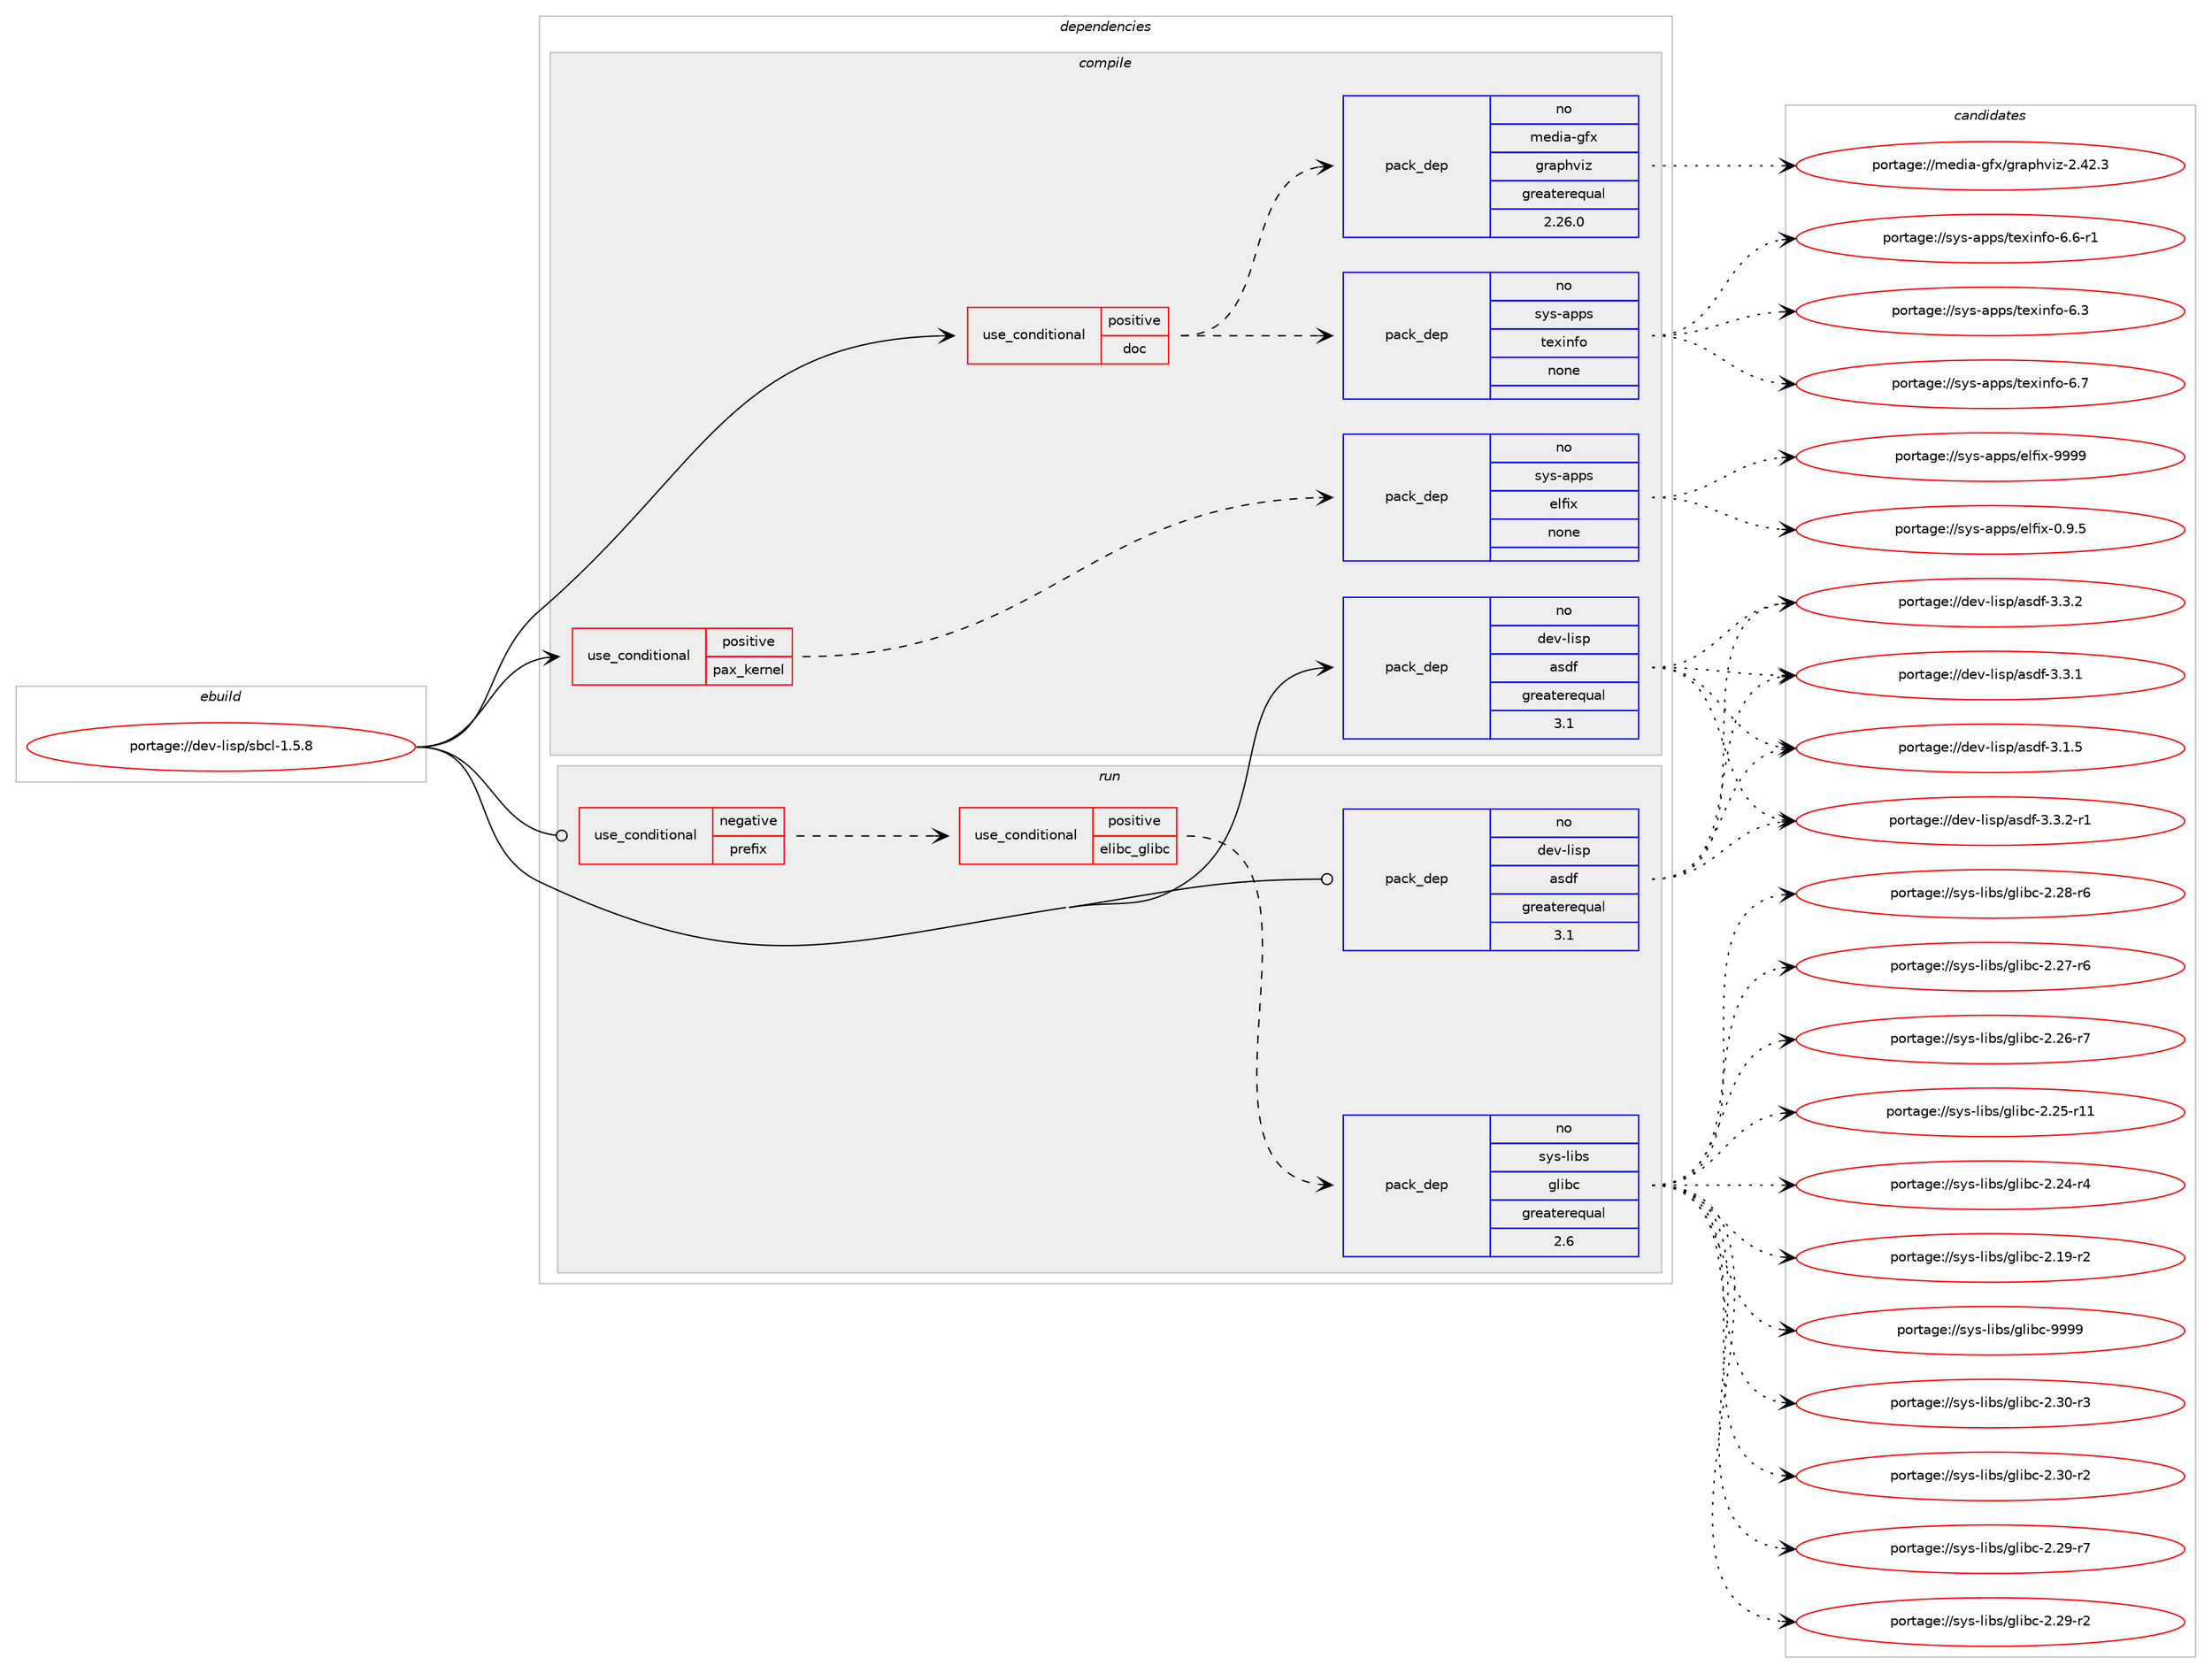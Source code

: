 digraph prolog {

# *************
# Graph options
# *************

newrank=true;
concentrate=true;
compound=true;
graph [rankdir=LR,fontname=Helvetica,fontsize=10,ranksep=1.5];#, ranksep=2.5, nodesep=0.2];
edge  [arrowhead=vee];
node  [fontname=Helvetica,fontsize=10];

# **********
# The ebuild
# **********

subgraph cluster_leftcol {
color=gray;
label=<<i>ebuild</i>>;
id [label="portage://dev-lisp/sbcl-1.5.8", color=red, width=4, href="../dev-lisp/sbcl-1.5.8.svg"];
}

# ****************
# The dependencies
# ****************

subgraph cluster_midcol {
color=gray;
label=<<i>dependencies</i>>;
subgraph cluster_compile {
fillcolor="#eeeeee";
style=filled;
label=<<i>compile</i>>;
subgraph cond123190 {
dependency505563 [label=<<TABLE BORDER="0" CELLBORDER="1" CELLSPACING="0" CELLPADDING="4"><TR><TD ROWSPAN="3" CELLPADDING="10">use_conditional</TD></TR><TR><TD>positive</TD></TR><TR><TD>doc</TD></TR></TABLE>>, shape=none, color=red];
subgraph pack377234 {
dependency505564 [label=<<TABLE BORDER="0" CELLBORDER="1" CELLSPACING="0" CELLPADDING="4" WIDTH="220"><TR><TD ROWSPAN="6" CELLPADDING="30">pack_dep</TD></TR><TR><TD WIDTH="110">no</TD></TR><TR><TD>sys-apps</TD></TR><TR><TD>texinfo</TD></TR><TR><TD>none</TD></TR><TR><TD></TD></TR></TABLE>>, shape=none, color=blue];
}
dependency505563:e -> dependency505564:w [weight=20,style="dashed",arrowhead="vee"];
subgraph pack377235 {
dependency505565 [label=<<TABLE BORDER="0" CELLBORDER="1" CELLSPACING="0" CELLPADDING="4" WIDTH="220"><TR><TD ROWSPAN="6" CELLPADDING="30">pack_dep</TD></TR><TR><TD WIDTH="110">no</TD></TR><TR><TD>media-gfx</TD></TR><TR><TD>graphviz</TD></TR><TR><TD>greaterequal</TD></TR><TR><TD>2.26.0</TD></TR></TABLE>>, shape=none, color=blue];
}
dependency505563:e -> dependency505565:w [weight=20,style="dashed",arrowhead="vee"];
}
id:e -> dependency505563:w [weight=20,style="solid",arrowhead="vee"];
subgraph cond123191 {
dependency505566 [label=<<TABLE BORDER="0" CELLBORDER="1" CELLSPACING="0" CELLPADDING="4"><TR><TD ROWSPAN="3" CELLPADDING="10">use_conditional</TD></TR><TR><TD>positive</TD></TR><TR><TD>pax_kernel</TD></TR></TABLE>>, shape=none, color=red];
subgraph pack377236 {
dependency505567 [label=<<TABLE BORDER="0" CELLBORDER="1" CELLSPACING="0" CELLPADDING="4" WIDTH="220"><TR><TD ROWSPAN="6" CELLPADDING="30">pack_dep</TD></TR><TR><TD WIDTH="110">no</TD></TR><TR><TD>sys-apps</TD></TR><TR><TD>elfix</TD></TR><TR><TD>none</TD></TR><TR><TD></TD></TR></TABLE>>, shape=none, color=blue];
}
dependency505566:e -> dependency505567:w [weight=20,style="dashed",arrowhead="vee"];
}
id:e -> dependency505566:w [weight=20,style="solid",arrowhead="vee"];
subgraph pack377237 {
dependency505568 [label=<<TABLE BORDER="0" CELLBORDER="1" CELLSPACING="0" CELLPADDING="4" WIDTH="220"><TR><TD ROWSPAN="6" CELLPADDING="30">pack_dep</TD></TR><TR><TD WIDTH="110">no</TD></TR><TR><TD>dev-lisp</TD></TR><TR><TD>asdf</TD></TR><TR><TD>greaterequal</TD></TR><TR><TD>3.1</TD></TR></TABLE>>, shape=none, color=blue];
}
id:e -> dependency505568:w [weight=20,style="solid",arrowhead="vee"];
}
subgraph cluster_compileandrun {
fillcolor="#eeeeee";
style=filled;
label=<<i>compile and run</i>>;
}
subgraph cluster_run {
fillcolor="#eeeeee";
style=filled;
label=<<i>run</i>>;
subgraph cond123192 {
dependency505569 [label=<<TABLE BORDER="0" CELLBORDER="1" CELLSPACING="0" CELLPADDING="4"><TR><TD ROWSPAN="3" CELLPADDING="10">use_conditional</TD></TR><TR><TD>negative</TD></TR><TR><TD>prefix</TD></TR></TABLE>>, shape=none, color=red];
subgraph cond123193 {
dependency505570 [label=<<TABLE BORDER="0" CELLBORDER="1" CELLSPACING="0" CELLPADDING="4"><TR><TD ROWSPAN="3" CELLPADDING="10">use_conditional</TD></TR><TR><TD>positive</TD></TR><TR><TD>elibc_glibc</TD></TR></TABLE>>, shape=none, color=red];
subgraph pack377238 {
dependency505571 [label=<<TABLE BORDER="0" CELLBORDER="1" CELLSPACING="0" CELLPADDING="4" WIDTH="220"><TR><TD ROWSPAN="6" CELLPADDING="30">pack_dep</TD></TR><TR><TD WIDTH="110">no</TD></TR><TR><TD>sys-libs</TD></TR><TR><TD>glibc</TD></TR><TR><TD>greaterequal</TD></TR><TR><TD>2.6</TD></TR></TABLE>>, shape=none, color=blue];
}
dependency505570:e -> dependency505571:w [weight=20,style="dashed",arrowhead="vee"];
}
dependency505569:e -> dependency505570:w [weight=20,style="dashed",arrowhead="vee"];
}
id:e -> dependency505569:w [weight=20,style="solid",arrowhead="odot"];
subgraph pack377239 {
dependency505572 [label=<<TABLE BORDER="0" CELLBORDER="1" CELLSPACING="0" CELLPADDING="4" WIDTH="220"><TR><TD ROWSPAN="6" CELLPADDING="30">pack_dep</TD></TR><TR><TD WIDTH="110">no</TD></TR><TR><TD>dev-lisp</TD></TR><TR><TD>asdf</TD></TR><TR><TD>greaterequal</TD></TR><TR><TD>3.1</TD></TR></TABLE>>, shape=none, color=blue];
}
id:e -> dependency505572:w [weight=20,style="solid",arrowhead="odot"];
}
}

# **************
# The candidates
# **************

subgraph cluster_choices {
rank=same;
color=gray;
label=<<i>candidates</i>>;

subgraph choice377234 {
color=black;
nodesep=1;
choice11512111545971121121154711610112010511010211145544655 [label="portage://sys-apps/texinfo-6.7", color=red, width=4,href="../sys-apps/texinfo-6.7.svg"];
choice115121115459711211211547116101120105110102111455446544511449 [label="portage://sys-apps/texinfo-6.6-r1", color=red, width=4,href="../sys-apps/texinfo-6.6-r1.svg"];
choice11512111545971121121154711610112010511010211145544651 [label="portage://sys-apps/texinfo-6.3", color=red, width=4,href="../sys-apps/texinfo-6.3.svg"];
dependency505564:e -> choice11512111545971121121154711610112010511010211145544655:w [style=dotted,weight="100"];
dependency505564:e -> choice115121115459711211211547116101120105110102111455446544511449:w [style=dotted,weight="100"];
dependency505564:e -> choice11512111545971121121154711610112010511010211145544651:w [style=dotted,weight="100"];
}
subgraph choice377235 {
color=black;
nodesep=1;
choice1091011001059745103102120471031149711210411810512245504652504651 [label="portage://media-gfx/graphviz-2.42.3", color=red, width=4,href="../media-gfx/graphviz-2.42.3.svg"];
dependency505565:e -> choice1091011001059745103102120471031149711210411810512245504652504651:w [style=dotted,weight="100"];
}
subgraph choice377236 {
color=black;
nodesep=1;
choice1151211154597112112115471011081021051204557575757 [label="portage://sys-apps/elfix-9999", color=red, width=4,href="../sys-apps/elfix-9999.svg"];
choice115121115459711211211547101108102105120454846574653 [label="portage://sys-apps/elfix-0.9.5", color=red, width=4,href="../sys-apps/elfix-0.9.5.svg"];
dependency505567:e -> choice1151211154597112112115471011081021051204557575757:w [style=dotted,weight="100"];
dependency505567:e -> choice115121115459711211211547101108102105120454846574653:w [style=dotted,weight="100"];
}
subgraph choice377237 {
color=black;
nodesep=1;
choice1001011184510810511511247971151001024551465146504511449 [label="portage://dev-lisp/asdf-3.3.2-r1", color=red, width=4,href="../dev-lisp/asdf-3.3.2-r1.svg"];
choice100101118451081051151124797115100102455146514650 [label="portage://dev-lisp/asdf-3.3.2", color=red, width=4,href="../dev-lisp/asdf-3.3.2.svg"];
choice100101118451081051151124797115100102455146514649 [label="portage://dev-lisp/asdf-3.3.1", color=red, width=4,href="../dev-lisp/asdf-3.3.1.svg"];
choice100101118451081051151124797115100102455146494653 [label="portage://dev-lisp/asdf-3.1.5", color=red, width=4,href="../dev-lisp/asdf-3.1.5.svg"];
dependency505568:e -> choice1001011184510810511511247971151001024551465146504511449:w [style=dotted,weight="100"];
dependency505568:e -> choice100101118451081051151124797115100102455146514650:w [style=dotted,weight="100"];
dependency505568:e -> choice100101118451081051151124797115100102455146514649:w [style=dotted,weight="100"];
dependency505568:e -> choice100101118451081051151124797115100102455146494653:w [style=dotted,weight="100"];
}
subgraph choice377238 {
color=black;
nodesep=1;
choice11512111545108105981154710310810598994557575757 [label="portage://sys-libs/glibc-9999", color=red, width=4,href="../sys-libs/glibc-9999.svg"];
choice115121115451081059811547103108105989945504651484511451 [label="portage://sys-libs/glibc-2.30-r3", color=red, width=4,href="../sys-libs/glibc-2.30-r3.svg"];
choice115121115451081059811547103108105989945504651484511450 [label="portage://sys-libs/glibc-2.30-r2", color=red, width=4,href="../sys-libs/glibc-2.30-r2.svg"];
choice115121115451081059811547103108105989945504650574511455 [label="portage://sys-libs/glibc-2.29-r7", color=red, width=4,href="../sys-libs/glibc-2.29-r7.svg"];
choice115121115451081059811547103108105989945504650574511450 [label="portage://sys-libs/glibc-2.29-r2", color=red, width=4,href="../sys-libs/glibc-2.29-r2.svg"];
choice115121115451081059811547103108105989945504650564511454 [label="portage://sys-libs/glibc-2.28-r6", color=red, width=4,href="../sys-libs/glibc-2.28-r6.svg"];
choice115121115451081059811547103108105989945504650554511454 [label="portage://sys-libs/glibc-2.27-r6", color=red, width=4,href="../sys-libs/glibc-2.27-r6.svg"];
choice115121115451081059811547103108105989945504650544511455 [label="portage://sys-libs/glibc-2.26-r7", color=red, width=4,href="../sys-libs/glibc-2.26-r7.svg"];
choice11512111545108105981154710310810598994550465053451144949 [label="portage://sys-libs/glibc-2.25-r11", color=red, width=4,href="../sys-libs/glibc-2.25-r11.svg"];
choice115121115451081059811547103108105989945504650524511452 [label="portage://sys-libs/glibc-2.24-r4", color=red, width=4,href="../sys-libs/glibc-2.24-r4.svg"];
choice115121115451081059811547103108105989945504649574511450 [label="portage://sys-libs/glibc-2.19-r2", color=red, width=4,href="../sys-libs/glibc-2.19-r2.svg"];
dependency505571:e -> choice11512111545108105981154710310810598994557575757:w [style=dotted,weight="100"];
dependency505571:e -> choice115121115451081059811547103108105989945504651484511451:w [style=dotted,weight="100"];
dependency505571:e -> choice115121115451081059811547103108105989945504651484511450:w [style=dotted,weight="100"];
dependency505571:e -> choice115121115451081059811547103108105989945504650574511455:w [style=dotted,weight="100"];
dependency505571:e -> choice115121115451081059811547103108105989945504650574511450:w [style=dotted,weight="100"];
dependency505571:e -> choice115121115451081059811547103108105989945504650564511454:w [style=dotted,weight="100"];
dependency505571:e -> choice115121115451081059811547103108105989945504650554511454:w [style=dotted,weight="100"];
dependency505571:e -> choice115121115451081059811547103108105989945504650544511455:w [style=dotted,weight="100"];
dependency505571:e -> choice11512111545108105981154710310810598994550465053451144949:w [style=dotted,weight="100"];
dependency505571:e -> choice115121115451081059811547103108105989945504650524511452:w [style=dotted,weight="100"];
dependency505571:e -> choice115121115451081059811547103108105989945504649574511450:w [style=dotted,weight="100"];
}
subgraph choice377239 {
color=black;
nodesep=1;
choice1001011184510810511511247971151001024551465146504511449 [label="portage://dev-lisp/asdf-3.3.2-r1", color=red, width=4,href="../dev-lisp/asdf-3.3.2-r1.svg"];
choice100101118451081051151124797115100102455146514650 [label="portage://dev-lisp/asdf-3.3.2", color=red, width=4,href="../dev-lisp/asdf-3.3.2.svg"];
choice100101118451081051151124797115100102455146514649 [label="portage://dev-lisp/asdf-3.3.1", color=red, width=4,href="../dev-lisp/asdf-3.3.1.svg"];
choice100101118451081051151124797115100102455146494653 [label="portage://dev-lisp/asdf-3.1.5", color=red, width=4,href="../dev-lisp/asdf-3.1.5.svg"];
dependency505572:e -> choice1001011184510810511511247971151001024551465146504511449:w [style=dotted,weight="100"];
dependency505572:e -> choice100101118451081051151124797115100102455146514650:w [style=dotted,weight="100"];
dependency505572:e -> choice100101118451081051151124797115100102455146514649:w [style=dotted,weight="100"];
dependency505572:e -> choice100101118451081051151124797115100102455146494653:w [style=dotted,weight="100"];
}
}

}
